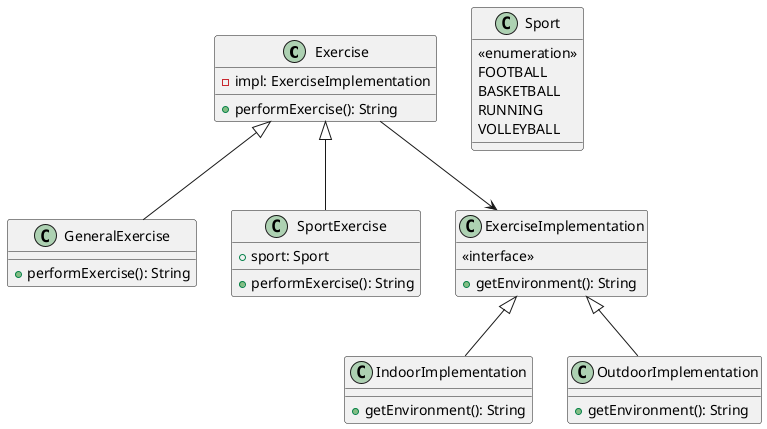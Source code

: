 @startuml classDiagram

    class Exercise {
        - impl: ExerciseImplementation
        + performExercise(): String
    }

    class GeneralExercise {
        + performExercise(): String
    }

    class SportExercise {
        + sport: Sport
        + performExercise(): String
    }

    class ExerciseImplementation {
        <<interface>>
        + getEnvironment(): String
    }

    class IndoorImplementation {
        + getEnvironment(): String
    }

    class OutdoorImplementation {
        + getEnvironment(): String
    }

    class Sport {
        <<enumeration>>
        FOOTBALL
        BASKETBALL
        RUNNING
        VOLLEYBALL
    }

    Exercise --> ExerciseImplementation
    Exercise <|-- GeneralExercise
    Exercise <|-- SportExercise
    ExerciseImplementation <|-- IndoorImplementation
    ExerciseImplementation <|-- OutdoorImplementation
